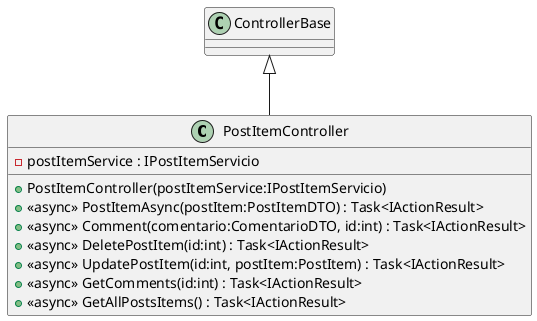 @startuml
class PostItemController {
    - postItemService : IPostItemServicio
    + PostItemController(postItemService:IPostItemServicio)
    + <<async>> PostItemAsync(postItem:PostItemDTO) : Task<IActionResult>
    + <<async>> Comment(comentario:ComentarioDTO, id:int) : Task<IActionResult>
    + <<async>> DeletePostItem(id:int) : Task<IActionResult>
    + <<async>> UpdatePostItem(id:int, postItem:PostItem) : Task<IActionResult>
    + <<async>> GetComments(id:int) : Task<IActionResult>
    + <<async>> GetAllPostsItems() : Task<IActionResult>
}
ControllerBase <|-- PostItemController
@enduml
